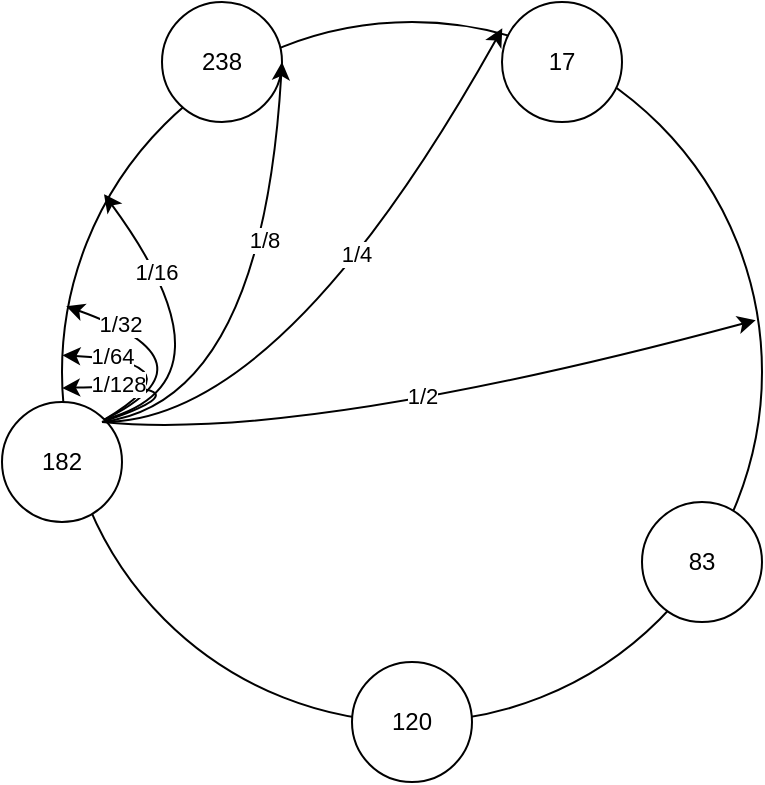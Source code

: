 <mxfile version="13.0.3" type="device"><diagram id="OeefHDXVD4Z6KMGUUIis" name="Page-1"><mxGraphModel dx="1106" dy="820" grid="1" gridSize="10" guides="1" tooltips="1" connect="1" arrows="1" fold="1" page="1" pageScale="1" pageWidth="850" pageHeight="1100" math="0" shadow="0"><root><mxCell id="0"/><mxCell id="1" parent="0"/><mxCell id="UNSn57yvR0IOxnwQdK7u-1" value="" style="ellipse;whiteSpace=wrap;html=1;aspect=fixed;" parent="1" vertex="1"><mxGeometry x="240" y="280" width="350" height="350" as="geometry"/></mxCell><mxCell id="UNSn57yvR0IOxnwQdK7u-2" value="17" style="ellipse;whiteSpace=wrap;html=1;aspect=fixed;" parent="1" vertex="1"><mxGeometry x="460" y="270" width="60" height="60" as="geometry"/></mxCell><mxCell id="UNSn57yvR0IOxnwQdK7u-7" value="238" style="ellipse;whiteSpace=wrap;html=1;aspect=fixed;" parent="1" vertex="1"><mxGeometry x="290" y="270" width="60" height="60" as="geometry"/></mxCell><mxCell id="UNSn57yvR0IOxnwQdK7u-8" value="182" style="ellipse;whiteSpace=wrap;html=1;aspect=fixed;" parent="1" vertex="1"><mxGeometry x="210" y="470" width="60" height="60" as="geometry"/></mxCell><mxCell id="UNSn57yvR0IOxnwQdK7u-9" value="120" style="ellipse;whiteSpace=wrap;html=1;aspect=fixed;" parent="1" vertex="1"><mxGeometry x="385" y="600" width="60" height="60" as="geometry"/></mxCell><mxCell id="UNSn57yvR0IOxnwQdK7u-10" value="83" style="ellipse;whiteSpace=wrap;html=1;aspect=fixed;" parent="1" vertex="1"><mxGeometry x="530" y="520" width="60" height="60" as="geometry"/></mxCell><mxCell id="ZdQQVS7Rh7-eeNiWAI87-9" value="" style="curved=1;endArrow=classic;html=1;exitX=1;exitY=0;exitDx=0;exitDy=0;" edge="1" parent="1" source="UNSn57yvR0IOxnwQdK7u-8" target="UNSn57yvR0IOxnwQdK7u-1"><mxGeometry width="50" height="50" relative="1" as="geometry"><mxPoint x="260" y="490" as="sourcePoint"/><mxPoint x="310" y="440" as="targetPoint"/><Array as="points"><mxPoint x="310" y="450"/></Array></mxGeometry></mxCell><mxCell id="ZdQQVS7Rh7-eeNiWAI87-20" value="1/64" style="edgeLabel;html=1;align=center;verticalAlign=middle;resizable=0;points=[];" vertex="1" connectable="0" parent="ZdQQVS7Rh7-eeNiWAI87-9"><mxGeometry x="0.608" y="-1" relative="1" as="geometry"><mxPoint as="offset"/></mxGeometry></mxCell><mxCell id="ZdQQVS7Rh7-eeNiWAI87-10" value="" style="curved=1;endArrow=classic;html=1;exitX=1;exitY=0;exitDx=0;exitDy=0;entryX=0.006;entryY=0.406;entryDx=0;entryDy=0;entryPerimeter=0;" edge="1" parent="1" source="UNSn57yvR0IOxnwQdK7u-8" target="UNSn57yvR0IOxnwQdK7u-1"><mxGeometry width="50" height="50" relative="1" as="geometry"><mxPoint x="271.213" y="488.787" as="sourcePoint"/><mxPoint x="250.198" y="456.676" as="targetPoint"/><Array as="points"><mxPoint x="320" y="450"/></Array></mxGeometry></mxCell><mxCell id="ZdQQVS7Rh7-eeNiWAI87-19" value="1/32" style="edgeLabel;html=1;align=center;verticalAlign=middle;resizable=0;points=[];" vertex="1" connectable="0" parent="ZdQQVS7Rh7-eeNiWAI87-10"><mxGeometry x="0.618" y="-1" relative="1" as="geometry"><mxPoint as="offset"/></mxGeometry></mxCell><mxCell id="ZdQQVS7Rh7-eeNiWAI87-11" value="" style="curved=1;endArrow=classic;html=1;exitX=1;exitY=0;exitDx=0;exitDy=0;entryX=0.06;entryY=0.246;entryDx=0;entryDy=0;entryPerimeter=0;" edge="1" parent="1" source="UNSn57yvR0IOxnwQdK7u-8" target="UNSn57yvR0IOxnwQdK7u-1"><mxGeometry width="50" height="50" relative="1" as="geometry"><mxPoint x="271.213" y="488.787" as="sourcePoint"/><mxPoint x="252.1" y="432.1" as="targetPoint"/><Array as="points"><mxPoint x="330" y="460"/></Array></mxGeometry></mxCell><mxCell id="ZdQQVS7Rh7-eeNiWAI87-18" value="1/16" style="edgeLabel;html=1;align=center;verticalAlign=middle;resizable=0;points=[];" vertex="1" connectable="0" parent="ZdQQVS7Rh7-eeNiWAI87-11"><mxGeometry x="0.502" y="2" relative="1" as="geometry"><mxPoint as="offset"/></mxGeometry></mxCell><mxCell id="ZdQQVS7Rh7-eeNiWAI87-12" value="" style="curved=1;endArrow=classic;html=1;entryX=1;entryY=0.5;entryDx=0;entryDy=0;" edge="1" parent="1" target="UNSn57yvR0IOxnwQdK7u-7"><mxGeometry width="50" height="50" relative="1" as="geometry"><mxPoint x="260" y="480" as="sourcePoint"/><mxPoint x="271" y="376.1" as="targetPoint"/><Array as="points"><mxPoint x="340" y="470"/></Array></mxGeometry></mxCell><mxCell id="ZdQQVS7Rh7-eeNiWAI87-17" value="1/8" style="edgeLabel;html=1;align=center;verticalAlign=middle;resizable=0;points=[];" vertex="1" connectable="0" parent="ZdQQVS7Rh7-eeNiWAI87-12"><mxGeometry x="0.288" y="4" relative="1" as="geometry"><mxPoint as="offset"/></mxGeometry></mxCell><mxCell id="ZdQQVS7Rh7-eeNiWAI87-13" value="" style="curved=1;endArrow=classic;html=1;entryX=0.629;entryY=0.009;entryDx=0;entryDy=0;entryPerimeter=0;" edge="1" parent="1" target="UNSn57yvR0IOxnwQdK7u-1"><mxGeometry width="50" height="50" relative="1" as="geometry"><mxPoint x="260" y="480" as="sourcePoint"/><mxPoint x="360" y="310" as="targetPoint"/><Array as="points"><mxPoint x="350" y="480"/></Array></mxGeometry></mxCell><mxCell id="ZdQQVS7Rh7-eeNiWAI87-16" value="1/4" style="edgeLabel;html=1;align=center;verticalAlign=middle;resizable=0;points=[];" vertex="1" connectable="0" parent="ZdQQVS7Rh7-eeNiWAI87-13"><mxGeometry x="0.149" y="9" relative="1" as="geometry"><mxPoint as="offset"/></mxGeometry></mxCell><mxCell id="ZdQQVS7Rh7-eeNiWAI87-14" value="" style="curved=1;endArrow=classic;html=1;entryX=0.991;entryY=0.426;entryDx=0;entryDy=0;entryPerimeter=0;" edge="1" parent="1" target="UNSn57yvR0IOxnwQdK7u-1"><mxGeometry width="50" height="50" relative="1" as="geometry"><mxPoint x="260" y="480" as="sourcePoint"/><mxPoint x="470.15" y="293.15" as="targetPoint"/><Array as="points"><mxPoint x="360" y="490"/></Array></mxGeometry></mxCell><mxCell id="ZdQQVS7Rh7-eeNiWAI87-15" value="1/2" style="edgeLabel;html=1;align=center;verticalAlign=middle;resizable=0;points=[];" vertex="1" connectable="0" parent="ZdQQVS7Rh7-eeNiWAI87-14"><mxGeometry x="-0.02" y="7" relative="1" as="geometry"><mxPoint as="offset"/></mxGeometry></mxCell><mxCell id="ZdQQVS7Rh7-eeNiWAI87-21" value="" style="curved=1;endArrow=classic;html=1;entryX=0;entryY=0.523;entryDx=0;entryDy=0;entryPerimeter=0;" edge="1" parent="1" target="UNSn57yvR0IOxnwQdK7u-1"><mxGeometry width="50" height="50" relative="1" as="geometry"><mxPoint x="260" y="480" as="sourcePoint"/><mxPoint x="250.198" y="456.676" as="targetPoint"/><Array as="points"><mxPoint x="320" y="460"/></Array></mxGeometry></mxCell><mxCell id="ZdQQVS7Rh7-eeNiWAI87-22" value="1/128" style="edgeLabel;html=1;align=center;verticalAlign=middle;resizable=0;points=[];" vertex="1" connectable="0" parent="ZdQQVS7Rh7-eeNiWAI87-21"><mxGeometry x="0.608" y="-1" relative="1" as="geometry"><mxPoint as="offset"/></mxGeometry></mxCell></root></mxGraphModel></diagram></mxfile>